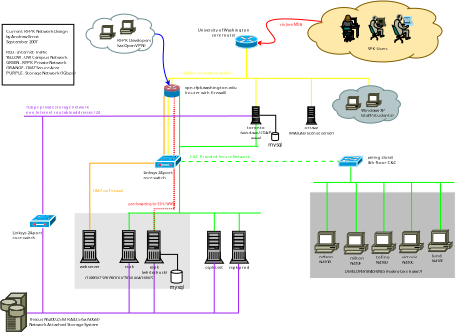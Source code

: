 <?xml version="1.0" encoding="UTF-8"?>
<dia:diagram xmlns:dia="http://www.lysator.liu.se/~alla/dia/">
  <dia:layer name="Current Network Design" visible="true">
    <dia:object type="Standard - BezierLine" version="0" id="O0">
      <dia:attribute name="obj_pos">
        <dia:point val="44.286,-16.748"/>
      </dia:attribute>
      <dia:attribute name="obj_bb">
        <dia:rectangle val="25.716,-18.406;44.286,-14.242"/>
      </dia:attribute>
      <dia:attribute name="bez_points">
        <dia:point val="44.286,-16.748"/>
        <dia:point val="14.128,-21.688"/>
        <dia:point val="33.128,-14.088"/>
        <dia:point val="24.087,-14.889"/>
      </dia:attribute>
      <dia:attribute name="corner_types">
        <dia:enum val="0"/>
        <dia:enum val="0"/>
      </dia:attribute>
      <dia:attribute name="line_color">
        <dia:color val="#ff0000"/>
      </dia:attribute>
      <dia:attribute name="line_width">
        <dia:real val="0"/>
      </dia:attribute>
      <dia:attribute name="end_arrow">
        <dia:enum val="22"/>
      </dia:attribute>
      <dia:attribute name="end_arrow_length">
        <dia:real val="0.5"/>
      </dia:attribute>
      <dia:attribute name="end_arrow_width">
        <dia:real val="0.5"/>
      </dia:attribute>
      <dia:connections>
        <dia:connection handle="3" to="O58" connection="4"/>
      </dia:connections>
    </dia:object>
    <dia:object type="Standard - Box" version="0" id="O1">
      <dia:attribute name="obj_pos">
        <dia:point val="-2.384,11.335"/>
      </dia:attribute>
      <dia:attribute name="obj_bb">
        <dia:rectangle val="-2.434,11.285;15.548,23.149"/>
      </dia:attribute>
      <dia:attribute name="elem_corner">
        <dia:point val="-2.384,11.335"/>
      </dia:attribute>
      <dia:attribute name="elem_width">
        <dia:real val="17.882"/>
      </dia:attribute>
      <dia:attribute name="elem_height">
        <dia:real val="11.765"/>
      </dia:attribute>
      <dia:attribute name="border_color">
        <dia:color val="#ffffff"/>
      </dia:attribute>
      <dia:attribute name="inner_color">
        <dia:color val="#e5e5e5"/>
      </dia:attribute>
      <dia:attribute name="show_background">
        <dia:boolean val="true"/>
      </dia:attribute>
      <dia:attribute name="corner_radius">
        <dia:real val="1.175e-38"/>
      </dia:attribute>
    </dia:object>
    <dia:object type="Network - Bus" version="0" id="O2">
      <dia:attribute name="obj_pos">
        <dia:point val="5.91,11.393"/>
      </dia:attribute>
      <dia:attribute name="obj_bb">
        <dia:rectangle val="5.86,-7.346;26.294,16.657"/>
      </dia:attribute>
      <dia:attribute name="conn_endpoints">
        <dia:point val="5.91,11.393"/>
        <dia:point val="26.244,11.4"/>
      </dia:attribute>
      <dia:attribute name="line_color">
        <dia:color val="#00ff00"/>
      </dia:attribute>
      <dia:attribute name="bus_handles">
        <dia:point val="19.14,16.657"/>
        <dia:point val="22.97,16.647"/>
        <dia:point val="6.066,16.547"/>
        <dia:point val="9.905,16.607"/>
        <dia:point val="13.811,-7.346"/>
      </dia:attribute>
      <dia:connections>
        <dia:connection handle="2" to="O11" connection="2"/>
        <dia:connection handle="3" to="O12" connection="2"/>
        <dia:connection handle="4" to="O10" connection="2"/>
        <dia:connection handle="5" to="O73" connection="2"/>
        <dia:connection handle="6" to="O28" connection="7"/>
      </dia:connections>
    </dia:object>
    <dia:object type="Network - Bus" version="0" id="O3">
      <dia:attribute name="obj_pos">
        <dia:point val="34.904,-9.289"/>
      </dia:attribute>
      <dia:attribute name="obj_bb">
        <dia:rectangle val="12.006,-14.889;42.939,3.5"/>
      </dia:attribute>
      <dia:attribute name="conn_endpoints">
        <dia:point val="34.904,-9.289"/>
        <dia:point val="29.14,-9.289"/>
      </dia:attribute>
      <dia:attribute name="line_color">
        <dia:color val="#ffff00"/>
      </dia:attribute>
      <dia:attribute name="bus_handles">
        <dia:point val="12.056,3.5"/>
        <dia:point val="25.534,-3.608"/>
        <dia:point val="34.045,-3.577"/>
        <dia:point val="12.62,-7.346"/>
        <dia:point val="42.889,-5.234"/>
        <dia:point val="24.087,-14.889"/>
      </dia:attribute>
      <dia:connections>
        <dia:connection handle="2" to="O56" connection="10"/>
        <dia:connection handle="3" to="O72" connection="2"/>
        <dia:connection handle="4" to="O38" connection="2"/>
        <dia:connection handle="5" to="O28" connection="8"/>
        <dia:connection handle="6" to="O45" connection="14"/>
        <dia:connection handle="7" to="O58" connection="4"/>
      </dia:connections>
    </dia:object>
    <dia:object type="Standard - ZigZagLine" version="1" id="O4">
      <dia:attribute name="obj_pos">
        <dia:point val="28.569,-0.956"/>
      </dia:attribute>
      <dia:attribute name="obj_bb">
        <dia:rectangle val="26.057,-3.608;28.569,-0.956"/>
      </dia:attribute>
      <dia:attribute name="orth_points">
        <dia:point val="28.569,-0.956"/>
        <dia:point val="28.569,-3.608"/>
        <dia:point val="26.057,-3.608"/>
      </dia:attribute>
      <dia:attribute name="orth_orient">
        <dia:enum val="1"/>
        <dia:enum val="0"/>
      </dia:attribute>
      <dia:attribute name="autorouting">
        <dia:boolean val="false"/>
      </dia:attribute>
      <dia:attribute name="line_width">
        <dia:real val="0"/>
      </dia:attribute>
      <dia:connections>
        <dia:connection handle="0" to="O31" connection="2"/>
        <dia:connection handle="1" to="O72" connection="2"/>
      </dia:connections>
    </dia:object>
    <dia:object type="Standard - ZigZagLine" version="1" id="O5">
      <dia:attribute name="obj_pos">
        <dia:point val="13.498,20.163"/>
      </dia:attribute>
      <dia:attribute name="obj_bb">
        <dia:rectangle val="9.405,16.607;13.498,20.163"/>
      </dia:attribute>
      <dia:attribute name="orth_points">
        <dia:point val="13.498,20.163"/>
        <dia:point val="13.498,17.746"/>
        <dia:point val="9.905,17.746"/>
        <dia:point val="9.905,16.607"/>
      </dia:attribute>
      <dia:attribute name="orth_orient">
        <dia:enum val="1"/>
        <dia:enum val="0"/>
        <dia:enum val="1"/>
      </dia:attribute>
      <dia:attribute name="autorouting">
        <dia:boolean val="false"/>
      </dia:attribute>
      <dia:attribute name="line_width">
        <dia:real val="0"/>
      </dia:attribute>
      <dia:attribute name="end_arrow">
        <dia:enum val="22"/>
      </dia:attribute>
      <dia:attribute name="end_arrow_length">
        <dia:real val="0.5"/>
      </dia:attribute>
      <dia:attribute name="end_arrow_width">
        <dia:real val="0.5"/>
      </dia:attribute>
      <dia:connections>
        <dia:connection handle="0" to="O30" connection="2"/>
        <dia:connection handle="1" to="O73" connection="2"/>
      </dia:connections>
    </dia:object>
    <dia:object type="Standard - Text" version="1" id="O6">
      <dia:attribute name="obj_pos">
        <dia:point val="0.498,8.217"/>
      </dia:attribute>
      <dia:attribute name="obj_bb">
        <dia:rectangle val="0.498,7.674;5.288,8.614"/>
      </dia:attribute>
      <dia:attribute name="text">
        <dia:composite type="text">
          <dia:attribute name="string">
            <dia:string>#DMZ via Firewall#</dia:string>
          </dia:attribute>
          <dia:attribute name="font">
            <dia:font family="sans" style="0" name="Helvetica"/>
          </dia:attribute>
          <dia:attribute name="height">
            <dia:real val="0.8"/>
          </dia:attribute>
          <dia:attribute name="pos">
            <dia:point val="0.498,8.217"/>
          </dia:attribute>
          <dia:attribute name="color">
            <dia:color val="#ffa500"/>
          </dia:attribute>
          <dia:attribute name="alignment">
            <dia:enum val="0"/>
          </dia:attribute>
        </dia:composite>
      </dia:attribute>
      <dia:attribute name="valign">
        <dia:enum val="3"/>
      </dia:attribute>
    </dia:object>
    <dia:object type="Network - Bus" version="0" id="O7">
      <dia:attribute name="obj_pos">
        <dia:point val="10.925,3.737"/>
      </dia:attribute>
      <dia:attribute name="obj_bb">
        <dia:rectangle val="-0.025,-6.667;11.479,16.55"/>
      </dia:attribute>
      <dia:attribute name="conn_endpoints">
        <dia:point val="10.925,3.737"/>
        <dia:point val="0.325,3.737"/>
      </dia:attribute>
      <dia:attribute name="line_color">
        <dia:color val="#ffa500"/>
      </dia:attribute>
      <dia:attribute name="bus_handles">
        <dia:point val="0.025,16.55"/>
        <dia:point val="11.429,-6.667"/>
      </dia:attribute>
      <dia:connections>
        <dia:connection handle="2" to="O15" connection="2"/>
        <dia:connection handle="3" to="O28" connection="3"/>
      </dia:connections>
    </dia:object>
    <dia:object type="Standard - Box" version="0" id="O8">
      <dia:attribute name="obj_pos">
        <dia:point val="33.768,8.14"/>
      </dia:attribute>
      <dia:attribute name="obj_bb">
        <dia:rectangle val="33.718,8.09;56.194,21.5"/>
      </dia:attribute>
      <dia:attribute name="elem_corner">
        <dia:point val="33.768,8.14"/>
      </dia:attribute>
      <dia:attribute name="elem_width">
        <dia:real val="22.377"/>
      </dia:attribute>
      <dia:attribute name="elem_height">
        <dia:real val="13.31"/>
      </dia:attribute>
      <dia:attribute name="border_color">
        <dia:color val="#ffffff"/>
      </dia:attribute>
      <dia:attribute name="inner_color">
        <dia:color val="#bfbfbf"/>
      </dia:attribute>
      <dia:attribute name="show_background">
        <dia:boolean val="true"/>
      </dia:attribute>
      <dia:attribute name="corner_radius">
        <dia:real val="1.175e-38"/>
      </dia:attribute>
    </dia:object>
    <dia:object type="Network - Bus" version="0" id="O9">
      <dia:attribute name="obj_pos">
        <dia:point val="34.394,6.7"/>
      </dia:attribute>
      <dia:attribute name="obj_bb">
        <dia:rectangle val="34.344,3.453;55.994,16.333"/>
      </dia:attribute>
      <dia:attribute name="conn_endpoints">
        <dia:point val="34.394,6.7"/>
        <dia:point val="55.944,6.7"/>
      </dia:attribute>
      <dia:attribute name="line_color">
        <dia:color val="#00ff00"/>
      </dia:attribute>
      <dia:attribute name="bus_handles">
        <dia:point val="36.452,16.16"/>
        <dia:point val="41.913,6.717"/>
        <dia:point val="40.933,16.333"/>
        <dia:point val="40.091,3.453"/>
        <dia:point val="45.178,16.251"/>
        <dia:point val="49.424,16.152"/>
        <dia:point val="53.861,15.965"/>
      </dia:attribute>
      <dia:connections>
        <dia:connection handle="2" to="O21" connection="11"/>
        <dia:connection handle="4" to="O23" connection="11"/>
        <dia:connection handle="5" to="O13" connection="10"/>
        <dia:connection handle="6" to="O25" connection="11"/>
        <dia:connection handle="7" to="O27" connection="11"/>
        <dia:connection handle="8" to="O41" connection="11"/>
      </dia:connections>
    </dia:object>
    <dia:object type="Network - General Computer (Tower)" version="0" id="O10">
      <dia:attribute name="obj_pos">
        <dia:point val="4.65,14.1"/>
      </dia:attribute>
      <dia:attribute name="obj_bb">
        <dia:rectangle val="4.642,14.06;7.492,20.062"/>
      </dia:attribute>
      <dia:attribute name="elem_corner">
        <dia:point val="4.65,14.1"/>
      </dia:attribute>
      <dia:attribute name="elem_width">
        <dia:real val="2.833"/>
      </dia:attribute>
      <dia:attribute name="elem_height">
        <dia:real val="4.893"/>
      </dia:attribute>
      <dia:attribute name="line_width">
        <dia:real val="0.1"/>
      </dia:attribute>
      <dia:attribute name="line_colour">
        <dia:color val="#000000"/>
      </dia:attribute>
      <dia:attribute name="fill_colour">
        <dia:color val="#ffffff"/>
      </dia:attribute>
      <dia:attribute name="show_background">
        <dia:boolean val="true"/>
      </dia:attribute>
      <dia:attribute name="line_style">
        <dia:enum val="0"/>
        <dia:real val="1"/>
      </dia:attribute>
      <dia:attribute name="text">
        <dia:composite type="text">
          <dia:attribute name="string">
            <dia:string>#cspk#</dia:string>
          </dia:attribute>
          <dia:attribute name="font">
            <dia:font family="sans" style="0" name="Helvetica"/>
          </dia:attribute>
          <dia:attribute name="height">
            <dia:real val="0.8"/>
          </dia:attribute>
          <dia:attribute name="pos">
            <dia:point val="6.066,19.664"/>
          </dia:attribute>
          <dia:attribute name="color">
            <dia:color val="#000000"/>
          </dia:attribute>
          <dia:attribute name="alignment">
            <dia:enum val="1"/>
          </dia:attribute>
        </dia:composite>
      </dia:attribute>
      <dia:attribute name="flip_horizontal">
        <dia:boolean val="false"/>
      </dia:attribute>
      <dia:attribute name="flip_vertical">
        <dia:boolean val="false"/>
      </dia:attribute>
    </dia:object>
    <dia:object type="Network - General Computer (Tower)" version="0" id="O11">
      <dia:attribute name="obj_pos">
        <dia:point val="17.723,14.21"/>
      </dia:attribute>
      <dia:attribute name="obj_bb">
        <dia:rectangle val="17.715,14.17;20.565,20.172"/>
      </dia:attribute>
      <dia:attribute name="elem_corner">
        <dia:point val="17.723,14.21"/>
      </dia:attribute>
      <dia:attribute name="elem_width">
        <dia:real val="2.833"/>
      </dia:attribute>
      <dia:attribute name="elem_height">
        <dia:real val="4.893"/>
      </dia:attribute>
      <dia:attribute name="line_width">
        <dia:real val="0.1"/>
      </dia:attribute>
      <dia:attribute name="line_colour">
        <dia:color val="#000000"/>
      </dia:attribute>
      <dia:attribute name="fill_colour">
        <dia:color val="#ffffff"/>
      </dia:attribute>
      <dia:attribute name="show_background">
        <dia:boolean val="true"/>
      </dia:attribute>
      <dia:attribute name="line_style">
        <dia:enum val="0"/>
        <dia:real val="1"/>
      </dia:attribute>
      <dia:attribute name="text">
        <dia:composite type="text">
          <dia:attribute name="string">
            <dia:string>#cspk-test#</dia:string>
          </dia:attribute>
          <dia:attribute name="font">
            <dia:font family="sans" style="0" name="Helvetica"/>
          </dia:attribute>
          <dia:attribute name="height">
            <dia:real val="0.8"/>
          </dia:attribute>
          <dia:attribute name="pos">
            <dia:point val="19.14,19.774"/>
          </dia:attribute>
          <dia:attribute name="color">
            <dia:color val="#000000"/>
          </dia:attribute>
          <dia:attribute name="alignment">
            <dia:enum val="1"/>
          </dia:attribute>
        </dia:composite>
      </dia:attribute>
      <dia:attribute name="flip_horizontal">
        <dia:boolean val="false"/>
      </dia:attribute>
      <dia:attribute name="flip_vertical">
        <dia:boolean val="false"/>
      </dia:attribute>
    </dia:object>
    <dia:object type="Network - General Computer (Tower)" version="0" id="O12">
      <dia:attribute name="obj_pos">
        <dia:point val="21.553,14.2"/>
      </dia:attribute>
      <dia:attribute name="obj_bb">
        <dia:rectangle val="21.536,14.16;24.403,20.162"/>
      </dia:attribute>
      <dia:attribute name="elem_corner">
        <dia:point val="21.553,14.2"/>
      </dia:attribute>
      <dia:attribute name="elem_width">
        <dia:real val="2.833"/>
      </dia:attribute>
      <dia:attribute name="elem_height">
        <dia:real val="4.893"/>
      </dia:attribute>
      <dia:attribute name="line_width">
        <dia:real val="0.1"/>
      </dia:attribute>
      <dia:attribute name="line_colour">
        <dia:color val="#000000"/>
      </dia:attribute>
      <dia:attribute name="fill_colour">
        <dia:color val="#ffffff"/>
      </dia:attribute>
      <dia:attribute name="show_background">
        <dia:boolean val="true"/>
      </dia:attribute>
      <dia:attribute name="line_style">
        <dia:enum val="0"/>
        <dia:real val="1"/>
      </dia:attribute>
      <dia:attribute name="text">
        <dia:composite type="text">
          <dia:attribute name="string">
            <dia:string>#cspk-prod#</dia:string>
          </dia:attribute>
          <dia:attribute name="font">
            <dia:font family="sans" style="0" name="Helvetica"/>
          </dia:attribute>
          <dia:attribute name="height">
            <dia:real val="0.8"/>
          </dia:attribute>
          <dia:attribute name="pos">
            <dia:point val="22.97,19.764"/>
          </dia:attribute>
          <dia:attribute name="color">
            <dia:color val="#000000"/>
          </dia:attribute>
          <dia:attribute name="alignment">
            <dia:enum val="1"/>
          </dia:attribute>
        </dia:composite>
      </dia:attribute>
      <dia:attribute name="flip_horizontal">
        <dia:boolean val="false"/>
      </dia:attribute>
      <dia:attribute name="flip_vertical">
        <dia:boolean val="false"/>
      </dia:attribute>
    </dia:object>
    <dia:group>
      <dia:object type="Cisco - Workgroup switch" version="0" id="O13">
        <dia:attribute name="obj_pos">
          <dia:point val="38.259,2.682"/>
        </dia:attribute>
        <dia:attribute name="obj_bb">
          <dia:rectangle val="38.258,2.681;41.926,4.225"/>
        </dia:attribute>
        <dia:attribute name="elem_corner">
          <dia:point val="38.259,2.682"/>
        </dia:attribute>
        <dia:attribute name="elem_width">
          <dia:real val="3.666"/>
        </dia:attribute>
        <dia:attribute name="elem_height">
          <dia:real val="1.541"/>
        </dia:attribute>
        <dia:attribute name="line_width">
          <dia:real val="0.1"/>
        </dia:attribute>
        <dia:attribute name="line_colour">
          <dia:color val="#000000"/>
        </dia:attribute>
        <dia:attribute name="fill_colour">
          <dia:color val="#ffffff"/>
        </dia:attribute>
        <dia:attribute name="show_background">
          <dia:boolean val="true"/>
        </dia:attribute>
        <dia:attribute name="line_style">
          <dia:enum val="0"/>
          <dia:real val="1"/>
        </dia:attribute>
        <dia:attribute name="flip_horizontal">
          <dia:boolean val="false"/>
        </dia:attribute>
        <dia:attribute name="flip_vertical">
          <dia:boolean val="false"/>
        </dia:attribute>
      </dia:object>
      <dia:object type="Standard - Text" version="1" id="O14">
        <dia:attribute name="obj_pos">
          <dia:point val="42.659,3.082"/>
        </dia:attribute>
        <dia:attribute name="obj_bb">
          <dia:rectangle val="42.659,2.54;46.589,4.28"/>
        </dia:attribute>
        <dia:attribute name="text">
          <dia:composite type="text">
            <dia:attribute name="string">
              <dia:string>#wiring closet
4th floor C&amp;C#</dia:string>
            </dia:attribute>
            <dia:attribute name="font">
              <dia:font family="sans" style="0" name="Helvetica"/>
            </dia:attribute>
            <dia:attribute name="height">
              <dia:real val="0.8"/>
            </dia:attribute>
            <dia:attribute name="pos">
              <dia:point val="42.659,3.082"/>
            </dia:attribute>
            <dia:attribute name="color">
              <dia:color val="#000000"/>
            </dia:attribute>
            <dia:attribute name="alignment">
              <dia:enum val="0"/>
            </dia:attribute>
          </dia:composite>
        </dia:attribute>
        <dia:attribute name="valign">
          <dia:enum val="3"/>
        </dia:attribute>
      </dia:object>
    </dia:group>
    <dia:object type="Network - General Computer (Tower)" version="0" id="O15">
      <dia:attribute name="obj_pos">
        <dia:point val="-1.392,14.104"/>
      </dia:attribute>
      <dia:attribute name="obj_bb">
        <dia:rectangle val="-1.504,14.063;1.554,20.065"/>
      </dia:attribute>
      <dia:attribute name="elem_corner">
        <dia:point val="-1.392,14.104"/>
      </dia:attribute>
      <dia:attribute name="elem_width">
        <dia:real val="2.833"/>
      </dia:attribute>
      <dia:attribute name="elem_height">
        <dia:real val="4.893"/>
      </dia:attribute>
      <dia:attribute name="line_width">
        <dia:real val="0.1"/>
      </dia:attribute>
      <dia:attribute name="line_colour">
        <dia:color val="#000000"/>
      </dia:attribute>
      <dia:attribute name="fill_colour">
        <dia:color val="#ffffff"/>
      </dia:attribute>
      <dia:attribute name="show_background">
        <dia:boolean val="true"/>
      </dia:attribute>
      <dia:attribute name="line_style">
        <dia:enum val="0"/>
        <dia:real val="1"/>
      </dia:attribute>
      <dia:attribute name="text">
        <dia:composite type="text">
          <dia:attribute name="string">
            <dia:string>#webserver#</dia:string>
          </dia:attribute>
          <dia:attribute name="font">
            <dia:font family="sans" style="0" name="Helvetica"/>
          </dia:attribute>
          <dia:attribute name="height">
            <dia:real val="0.8"/>
          </dia:attribute>
          <dia:attribute name="pos">
            <dia:point val="0.025,19.668"/>
          </dia:attribute>
          <dia:attribute name="color">
            <dia:color val="#000000"/>
          </dia:attribute>
          <dia:attribute name="alignment">
            <dia:enum val="1"/>
          </dia:attribute>
        </dia:composite>
      </dia:attribute>
      <dia:attribute name="flip_horizontal">
        <dia:boolean val="false"/>
      </dia:attribute>
      <dia:attribute name="flip_vertical">
        <dia:boolean val="false"/>
      </dia:attribute>
    </dia:object>
    <dia:object type="Standard - Text" version="1" id="O16">
      <dia:attribute name="obj_pos">
        <dia:point val="-0.712,21.585"/>
      </dia:attribute>
      <dia:attribute name="obj_bb">
        <dia:rectangle val="-0.712,21.043;10.781,21.983"/>
      </dia:attribute>
      <dia:attribute name="text">
        <dia:composite type="text">
          <dia:attribute name="string">
            <dia:string>#CURRENT SPK PRODUCTION MACHINES#</dia:string>
          </dia:attribute>
          <dia:attribute name="font">
            <dia:font family="sans" style="8" name="Helvetica-Oblique"/>
          </dia:attribute>
          <dia:attribute name="height">
            <dia:real val="0.8"/>
          </dia:attribute>
          <dia:attribute name="pos">
            <dia:point val="-0.712,21.585"/>
          </dia:attribute>
          <dia:attribute name="color">
            <dia:color val="#000000"/>
          </dia:attribute>
          <dia:attribute name="alignment">
            <dia:enum val="0"/>
          </dia:attribute>
        </dia:composite>
      </dia:attribute>
      <dia:attribute name="valign">
        <dia:enum val="3"/>
      </dia:attribute>
    </dia:object>
    <dia:object type="Standard - PolyLine" version="0" id="O17">
      <dia:attribute name="obj_pos">
        <dia:point val="12.056,3.5"/>
      </dia:attribute>
      <dia:attribute name="obj_bb">
        <dia:rectangle val="12.001,3.398;40.146,3.555"/>
      </dia:attribute>
      <dia:attribute name="poly_points">
        <dia:point val="12.056,3.5"/>
        <dia:point val="40.091,3.453"/>
      </dia:attribute>
      <dia:attribute name="line_color">
        <dia:color val="#00ff00"/>
      </dia:attribute>
      <dia:attribute name="line_width">
        <dia:real val="0.11"/>
      </dia:attribute>
      <dia:attribute name="line_style">
        <dia:enum val="1"/>
      </dia:attribute>
      <dia:attribute name="dashlength">
        <dia:real val="0.6"/>
      </dia:attribute>
      <dia:connections>
        <dia:connection handle="0" to="O56" connection="10"/>
        <dia:connection handle="1" to="O13" connection="10"/>
      </dia:connections>
    </dia:object>
    <dia:object type="Standard - Text" version="1" id="O18">
      <dia:attribute name="obj_pos">
        <dia:point val="12.45,21.55"/>
      </dia:attribute>
      <dia:attribute name="obj_bb">
        <dia:rectangle val="12.45,21.15;12.45,22.35"/>
      </dia:attribute>
      <dia:attribute name="text">
        <dia:composite type="text">
          <dia:attribute name="string">
            <dia:string>##</dia:string>
          </dia:attribute>
          <dia:attribute name="font">
            <dia:font family="sans" style="0" name="Helvetica"/>
          </dia:attribute>
          <dia:attribute name="height">
            <dia:real val="0.8"/>
          </dia:attribute>
          <dia:attribute name="pos">
            <dia:point val="12.45,21.55"/>
          </dia:attribute>
          <dia:attribute name="color">
            <dia:color val="#000000"/>
          </dia:attribute>
          <dia:attribute name="alignment">
            <dia:enum val="0"/>
          </dia:attribute>
        </dia:composite>
      </dia:attribute>
      <dia:attribute name="valign">
        <dia:enum val="3"/>
      </dia:attribute>
    </dia:object>
    <dia:object type="Standard - Text" version="1" id="O19">
      <dia:attribute name="obj_pos">
        <dia:point val="39.215,20.582"/>
      </dia:attribute>
      <dia:attribute name="obj_bb">
        <dia:rectangle val="39.215,20.04;52.575,20.98"/>
      </dia:attribute>
      <dia:attribute name="text">
        <dia:composite type="text">
          <dia:attribute name="string">
            <dia:string>#DEVELOPER MACHINES (Fedora Core 6 and 7)#</dia:string>
          </dia:attribute>
          <dia:attribute name="font">
            <dia:font family="sans" style="8" name="Helvetica-Oblique"/>
          </dia:attribute>
          <dia:attribute name="height">
            <dia:real val="0.8"/>
          </dia:attribute>
          <dia:attribute name="pos">
            <dia:point val="39.215,20.582"/>
          </dia:attribute>
          <dia:attribute name="color">
            <dia:color val="#000000"/>
          </dia:attribute>
          <dia:attribute name="alignment">
            <dia:enum val="0"/>
          </dia:attribute>
        </dia:composite>
      </dia:attribute>
      <dia:attribute name="valign">
        <dia:enum val="3"/>
      </dia:attribute>
    </dia:object>
    <dia:object type="Standard - Text" version="1" id="O20">
      <dia:attribute name="obj_pos">
        <dia:point val="35.25,18.33"/>
      </dia:attribute>
      <dia:attribute name="obj_bb">
        <dia:rectangle val="35.25,17.788;37.197,19.527"/>
      </dia:attribute>
      <dia:attribute name="text">
        <dia:composite type="text">
          <dia:attribute name="string">
            <dia:string>#nelson
N410B#</dia:string>
          </dia:attribute>
          <dia:attribute name="font">
            <dia:font family="sans" style="0" name="Helvetica"/>
          </dia:attribute>
          <dia:attribute name="height">
            <dia:real val="0.8"/>
          </dia:attribute>
          <dia:attribute name="pos">
            <dia:point val="35.25,18.33"/>
          </dia:attribute>
          <dia:attribute name="color">
            <dia:color val="#000000"/>
          </dia:attribute>
          <dia:attribute name="alignment">
            <dia:enum val="0"/>
          </dia:attribute>
        </dia:composite>
      </dia:attribute>
      <dia:attribute name="valign">
        <dia:enum val="3"/>
      </dia:attribute>
    </dia:object>
    <dia:group>
      <dia:object type="Cisco - PC" version="0" id="O21">
        <dia:attribute name="obj_pos">
          <dia:point val="34.6,14.23"/>
        </dia:attribute>
        <dia:attribute name="obj_bb">
          <dia:rectangle val="34.6,14.23;38.218,17.504"/>
        </dia:attribute>
        <dia:attribute name="elem_corner">
          <dia:point val="34.6,14.23"/>
        </dia:attribute>
        <dia:attribute name="elem_width">
          <dia:real val="3.618"/>
        </dia:attribute>
        <dia:attribute name="elem_height">
          <dia:real val="3.274"/>
        </dia:attribute>
        <dia:attribute name="line_width">
          <dia:real val="0"/>
        </dia:attribute>
        <dia:attribute name="line_colour">
          <dia:color val="#000000"/>
        </dia:attribute>
        <dia:attribute name="fill_colour">
          <dia:color val="#ffffff"/>
        </dia:attribute>
        <dia:attribute name="show_background">
          <dia:boolean val="true"/>
        </dia:attribute>
        <dia:attribute name="line_style">
          <dia:enum val="0"/>
          <dia:real val="1"/>
        </dia:attribute>
        <dia:attribute name="flip_horizontal">
          <dia:boolean val="false"/>
        </dia:attribute>
        <dia:attribute name="flip_vertical">
          <dia:boolean val="false"/>
        </dia:attribute>
      </dia:object>
    </dia:group>
    <dia:object type="Standard - Text" version="1" id="O22">
      <dia:attribute name="obj_pos">
        <dia:point val="40.001,18.544"/>
      </dia:attribute>
      <dia:attribute name="obj_bb">
        <dia:rectangle val="40.001,18.001;41.883,19.741"/>
      </dia:attribute>
      <dia:attribute name="text">
        <dia:composite type="text">
          <dia:attribute name="string">
            <dia:string>#milton
N410F#</dia:string>
          </dia:attribute>
          <dia:attribute name="font">
            <dia:font family="sans" style="0" name="Helvetica"/>
          </dia:attribute>
          <dia:attribute name="height">
            <dia:real val="0.8"/>
          </dia:attribute>
          <dia:attribute name="pos">
            <dia:point val="40.001,18.544"/>
          </dia:attribute>
          <dia:attribute name="color">
            <dia:color val="#000000"/>
          </dia:attribute>
          <dia:attribute name="alignment">
            <dia:enum val="0"/>
          </dia:attribute>
        </dia:composite>
      </dia:attribute>
      <dia:attribute name="valign">
        <dia:enum val="3"/>
      </dia:attribute>
    </dia:object>
    <dia:object type="Cisco - PC" version="0" id="O23">
      <dia:attribute name="obj_pos">
        <dia:point val="39.081,14.403"/>
      </dia:attribute>
      <dia:attribute name="obj_bb">
        <dia:rectangle val="39.081,14.403;42.699,17.677"/>
      </dia:attribute>
      <dia:attribute name="elem_corner">
        <dia:point val="39.081,14.403"/>
      </dia:attribute>
      <dia:attribute name="elem_width">
        <dia:real val="3.618"/>
      </dia:attribute>
      <dia:attribute name="elem_height">
        <dia:real val="3.274"/>
      </dia:attribute>
      <dia:attribute name="line_width">
        <dia:real val="0"/>
      </dia:attribute>
      <dia:attribute name="line_colour">
        <dia:color val="#000000"/>
      </dia:attribute>
      <dia:attribute name="fill_colour">
        <dia:color val="#ffffff"/>
      </dia:attribute>
      <dia:attribute name="show_background">
        <dia:boolean val="true"/>
      </dia:attribute>
      <dia:attribute name="line_style">
        <dia:enum val="0"/>
        <dia:real val="1"/>
      </dia:attribute>
      <dia:attribute name="flip_horizontal">
        <dia:boolean val="false"/>
      </dia:attribute>
      <dia:attribute name="flip_vertical">
        <dia:boolean val="false"/>
      </dia:attribute>
    </dia:object>
    <dia:object type="Standard - Text" version="1" id="O24">
      <dia:attribute name="obj_pos">
        <dia:point val="43.947,18.391"/>
      </dia:attribute>
      <dia:attribute name="obj_bb">
        <dia:rectangle val="43.947,17.848;45.944,19.588"/>
      </dia:attribute>
      <dia:attribute name="text">
        <dia:composite type="text">
          <dia:attribute name="string">
            <dia:string>#tofino
N410D#</dia:string>
          </dia:attribute>
          <dia:attribute name="font">
            <dia:font family="sans" style="0" name="Helvetica"/>
          </dia:attribute>
          <dia:attribute name="height">
            <dia:real val="0.8"/>
          </dia:attribute>
          <dia:attribute name="pos">
            <dia:point val="43.947,18.391"/>
          </dia:attribute>
          <dia:attribute name="color">
            <dia:color val="#000000"/>
          </dia:attribute>
          <dia:attribute name="alignment">
            <dia:enum val="0"/>
          </dia:attribute>
        </dia:composite>
      </dia:attribute>
      <dia:attribute name="valign">
        <dia:enum val="3"/>
      </dia:attribute>
    </dia:object>
    <dia:object type="Cisco - PC" version="0" id="O25">
      <dia:attribute name="obj_pos">
        <dia:point val="43.327,14.321"/>
      </dia:attribute>
      <dia:attribute name="obj_bb">
        <dia:rectangle val="43.327,14.321;46.945,17.595"/>
      </dia:attribute>
      <dia:attribute name="elem_corner">
        <dia:point val="43.327,14.321"/>
      </dia:attribute>
      <dia:attribute name="elem_width">
        <dia:real val="3.618"/>
      </dia:attribute>
      <dia:attribute name="elem_height">
        <dia:real val="3.274"/>
      </dia:attribute>
      <dia:attribute name="line_width">
        <dia:real val="0"/>
      </dia:attribute>
      <dia:attribute name="line_colour">
        <dia:color val="#000000"/>
      </dia:attribute>
      <dia:attribute name="fill_colour">
        <dia:color val="#ffffff"/>
      </dia:attribute>
      <dia:attribute name="show_background">
        <dia:boolean val="true"/>
      </dia:attribute>
      <dia:attribute name="line_style">
        <dia:enum val="0"/>
        <dia:real val="1"/>
      </dia:attribute>
      <dia:attribute name="flip_horizontal">
        <dia:boolean val="false"/>
      </dia:attribute>
      <dia:attribute name="flip_vertical">
        <dia:boolean val="false"/>
      </dia:attribute>
    </dia:object>
    <dia:object type="Standard - Text" version="1" id="O26">
      <dia:attribute name="obj_pos">
        <dia:point val="47.992,18.372"/>
      </dia:attribute>
      <dia:attribute name="obj_bb">
        <dia:rectangle val="47.992,17.83;50.165,19.57"/>
      </dia:attribute>
      <dia:attribute name="text">
        <dia:composite type="text">
          <dia:attribute name="string">
            <dia:string>#victoria
N410C#</dia:string>
          </dia:attribute>
          <dia:attribute name="font">
            <dia:font family="sans" style="0" name="Helvetica"/>
          </dia:attribute>
          <dia:attribute name="height">
            <dia:real val="0.8"/>
          </dia:attribute>
          <dia:attribute name="pos">
            <dia:point val="47.992,18.372"/>
          </dia:attribute>
          <dia:attribute name="color">
            <dia:color val="#000000"/>
          </dia:attribute>
          <dia:attribute name="alignment">
            <dia:enum val="0"/>
          </dia:attribute>
        </dia:composite>
      </dia:attribute>
      <dia:attribute name="valign">
        <dia:enum val="3"/>
      </dia:attribute>
    </dia:object>
    <dia:object type="Cisco - PC" version="0" id="O27">
      <dia:attribute name="obj_pos">
        <dia:point val="47.572,14.222"/>
      </dia:attribute>
      <dia:attribute name="obj_bb">
        <dia:rectangle val="47.572,14.222;51.191,17.496"/>
      </dia:attribute>
      <dia:attribute name="elem_corner">
        <dia:point val="47.572,14.222"/>
      </dia:attribute>
      <dia:attribute name="elem_width">
        <dia:real val="3.618"/>
      </dia:attribute>
      <dia:attribute name="elem_height">
        <dia:real val="3.274"/>
      </dia:attribute>
      <dia:attribute name="line_width">
        <dia:real val="0"/>
      </dia:attribute>
      <dia:attribute name="line_colour">
        <dia:color val="#000000"/>
      </dia:attribute>
      <dia:attribute name="fill_colour">
        <dia:color val="#ffffff"/>
      </dia:attribute>
      <dia:attribute name="show_background">
        <dia:boolean val="true"/>
      </dia:attribute>
      <dia:attribute name="line_style">
        <dia:enum val="0"/>
        <dia:real val="1"/>
      </dia:attribute>
      <dia:attribute name="flip_horizontal">
        <dia:boolean val="false"/>
      </dia:attribute>
      <dia:attribute name="flip_vertical">
        <dia:boolean val="false"/>
      </dia:attribute>
    </dia:object>
    <dia:group>
      <dia:object type="Cisco - Router with Firewall" version="0" id="O28">
        <dia:attribute name="obj_pos">
          <dia:point val="11.429,-8.346"/>
        </dia:attribute>
        <dia:attribute name="obj_bb">
          <dia:rectangle val="10.78,-8.985;14.454,-5.906"/>
        </dia:attribute>
        <dia:attribute name="elem_corner">
          <dia:point val="11.429,-8.346"/>
        </dia:attribute>
        <dia:attribute name="elem_width">
          <dia:real val="2.382"/>
        </dia:attribute>
        <dia:attribute name="elem_height">
          <dia:real val="2"/>
        </dia:attribute>
        <dia:attribute name="line_width">
          <dia:real val="0"/>
        </dia:attribute>
        <dia:attribute name="line_colour">
          <dia:color val="#000000"/>
        </dia:attribute>
        <dia:attribute name="fill_colour">
          <dia:color val="#ffffff"/>
        </dia:attribute>
        <dia:attribute name="show_background">
          <dia:boolean val="true"/>
        </dia:attribute>
        <dia:attribute name="line_style">
          <dia:enum val="0"/>
          <dia:real val="1"/>
        </dia:attribute>
        <dia:attribute name="flip_horizontal">
          <dia:boolean val="false"/>
        </dia:attribute>
        <dia:attribute name="flip_vertical">
          <dia:boolean val="false"/>
        </dia:attribute>
      </dia:object>
      <dia:object type="Standard - Text" version="1" id="O29">
        <dia:attribute name="obj_pos">
          <dia:point val="14.629,-7.646"/>
        </dia:attribute>
        <dia:attribute name="obj_bb">
          <dia:rectangle val="14.629,-8.188;21.889,-6.448"/>
        </dia:attribute>
        <dia:attribute name="text">
          <dia:composite type="text">
            <dia:attribute name="string">
              <dia:string>#vpn.rfpk.washington.edu
(router with firewall)#</dia:string>
            </dia:attribute>
            <dia:attribute name="font">
              <dia:font family="sans" style="0" name="Helvetica"/>
            </dia:attribute>
            <dia:attribute name="height">
              <dia:real val="0.8"/>
            </dia:attribute>
            <dia:attribute name="pos">
              <dia:point val="14.629,-7.646"/>
            </dia:attribute>
            <dia:attribute name="color">
              <dia:color val="#000000"/>
            </dia:attribute>
            <dia:attribute name="alignment">
              <dia:enum val="0"/>
            </dia:attribute>
          </dia:composite>
        </dia:attribute>
        <dia:attribute name="valign">
          <dia:enum val="3"/>
        </dia:attribute>
      </dia:object>
    </dia:group>
    <dia:object type="Network - Storage" version="0" id="O30">
      <dia:attribute name="obj_pos">
        <dia:point val="12.498,20.158"/>
      </dia:attribute>
      <dia:attribute name="obj_bb">
        <dia:rectangle val="12.278,20.158;14.418,23.331"/>
      </dia:attribute>
      <dia:attribute name="elem_corner">
        <dia:point val="12.498,20.158"/>
      </dia:attribute>
      <dia:attribute name="elem_width">
        <dia:real val="1.7"/>
      </dia:attribute>
      <dia:attribute name="elem_height">
        <dia:real val="2"/>
      </dia:attribute>
      <dia:attribute name="line_width">
        <dia:real val="0"/>
      </dia:attribute>
      <dia:attribute name="line_colour">
        <dia:color val="#000000"/>
      </dia:attribute>
      <dia:attribute name="fill_colour">
        <dia:color val="#ffffff"/>
      </dia:attribute>
      <dia:attribute name="show_background">
        <dia:boolean val="true"/>
      </dia:attribute>
      <dia:attribute name="line_style">
        <dia:enum val="0"/>
        <dia:real val="1"/>
      </dia:attribute>
      <dia:attribute name="text">
        <dia:composite type="text">
          <dia:attribute name="string">
            <dia:string>#mysql#</dia:string>
          </dia:attribute>
          <dia:attribute name="font">
            <dia:font family="sans" style="0" name="Helvetica"/>
          </dia:attribute>
          <dia:attribute name="height">
            <dia:real val="1"/>
          </dia:attribute>
          <dia:attribute name="pos">
            <dia:point val="13.348,22.836"/>
          </dia:attribute>
          <dia:attribute name="color">
            <dia:color val="#000000"/>
          </dia:attribute>
          <dia:attribute name="alignment">
            <dia:enum val="1"/>
          </dia:attribute>
        </dia:composite>
      </dia:attribute>
      <dia:attribute name="flip_horizontal">
        <dia:boolean val="false"/>
      </dia:attribute>
      <dia:attribute name="flip_vertical">
        <dia:boolean val="false"/>
      </dia:attribute>
    </dia:object>
    <dia:object type="Network - Storage" version="0" id="O31">
      <dia:attribute name="obj_pos">
        <dia:point val="27.948,-0.961"/>
      </dia:attribute>
      <dia:attribute name="obj_bb">
        <dia:rectangle val="27.406,-0.961;29.567,1.495"/>
      </dia:attribute>
      <dia:attribute name="elem_corner">
        <dia:point val="27.948,-0.961"/>
      </dia:attribute>
      <dia:attribute name="elem_width">
        <dia:real val="1.055"/>
      </dia:attribute>
      <dia:attribute name="elem_height">
        <dia:real val="1.241"/>
      </dia:attribute>
      <dia:attribute name="line_width">
        <dia:real val="0"/>
      </dia:attribute>
      <dia:attribute name="line_colour">
        <dia:color val="#000000"/>
      </dia:attribute>
      <dia:attribute name="fill_colour">
        <dia:color val="#ffffff"/>
      </dia:attribute>
      <dia:attribute name="show_background">
        <dia:boolean val="true"/>
      </dia:attribute>
      <dia:attribute name="line_style">
        <dia:enum val="0"/>
        <dia:real val="1"/>
      </dia:attribute>
      <dia:attribute name="text">
        <dia:composite type="text">
          <dia:attribute name="string">
            <dia:string>#mysql#</dia:string>
          </dia:attribute>
          <dia:attribute name="font">
            <dia:font family="sans" style="0" name="Helvetica"/>
          </dia:attribute>
          <dia:attribute name="height">
            <dia:real val="1"/>
          </dia:attribute>
          <dia:attribute name="pos">
            <dia:point val="28.476,0.958"/>
          </dia:attribute>
          <dia:attribute name="color">
            <dia:color val="#000000"/>
          </dia:attribute>
          <dia:attribute name="alignment">
            <dia:enum val="1"/>
          </dia:attribute>
        </dia:composite>
      </dia:attribute>
      <dia:attribute name="flip_horizontal">
        <dia:boolean val="false"/>
      </dia:attribute>
      <dia:attribute name="flip_vertical">
        <dia:boolean val="false"/>
      </dia:attribute>
    </dia:object>
    <dia:group>
      <dia:object type="Cisco - Cloud Gold" version="0" id="O32">
        <dia:attribute name="obj_pos">
          <dia:point val="33.504,-21.152"/>
        </dia:attribute>
        <dia:attribute name="obj_bb">
          <dia:rectangle val="33.504,-21.152;54.093,-11.799"/>
        </dia:attribute>
        <dia:attribute name="elem_corner">
          <dia:point val="33.504,-21.152"/>
        </dia:attribute>
        <dia:attribute name="elem_width">
          <dia:real val="20.588"/>
        </dia:attribute>
        <dia:attribute name="elem_height">
          <dia:real val="9.353"/>
        </dia:attribute>
        <dia:attribute name="line_width">
          <dia:real val="0"/>
        </dia:attribute>
        <dia:attribute name="line_colour">
          <dia:color val="#000000"/>
        </dia:attribute>
        <dia:attribute name="fill_colour">
          <dia:color val="#ffffff"/>
        </dia:attribute>
        <dia:attribute name="show_background">
          <dia:boolean val="true"/>
        </dia:attribute>
        <dia:attribute name="line_style">
          <dia:enum val="0"/>
          <dia:real val="1"/>
        </dia:attribute>
        <dia:attribute name="flip_horizontal">
          <dia:boolean val="false"/>
        </dia:attribute>
        <dia:attribute name="flip_vertical">
          <dia:boolean val="false"/>
        </dia:attribute>
      </dia:object>
      <dia:object type="Cisco - Mac Woman" version="0" id="O33">
        <dia:attribute name="obj_pos">
          <dia:point val="38.74,-18.975"/>
        </dia:attribute>
        <dia:attribute name="obj_bb">
          <dia:rectangle val="37.984,-19.175;42.024,-14.864"/>
        </dia:attribute>
        <dia:attribute name="elem_corner">
          <dia:point val="38.74,-18.975"/>
        </dia:attribute>
        <dia:attribute name="elem_width">
          <dia:real val="2.59"/>
        </dia:attribute>
        <dia:attribute name="elem_height">
          <dia:real val="4.111"/>
        </dia:attribute>
        <dia:attribute name="line_width">
          <dia:real val="0"/>
        </dia:attribute>
        <dia:attribute name="line_colour">
          <dia:color val="#000000"/>
        </dia:attribute>
        <dia:attribute name="fill_colour">
          <dia:color val="#ffffff"/>
        </dia:attribute>
        <dia:attribute name="show_background">
          <dia:boolean val="true"/>
        </dia:attribute>
        <dia:attribute name="line_style">
          <dia:enum val="0"/>
          <dia:real val="1"/>
        </dia:attribute>
        <dia:attribute name="flip_horizontal">
          <dia:boolean val="false"/>
        </dia:attribute>
        <dia:attribute name="flip_vertical">
          <dia:boolean val="false"/>
        </dia:attribute>
      </dia:object>
      <dia:object type="Cisco - PC Man" version="0" id="O34">
        <dia:attribute name="obj_pos">
          <dia:point val="42.857,-18.858"/>
        </dia:attribute>
        <dia:attribute name="obj_bb">
          <dia:rectangle val="42.857,-18.858;45.438,-15.152"/>
        </dia:attribute>
        <dia:attribute name="elem_corner">
          <dia:point val="42.857,-18.858"/>
        </dia:attribute>
        <dia:attribute name="elem_width">
          <dia:real val="2.581"/>
        </dia:attribute>
        <dia:attribute name="elem_height">
          <dia:real val="3.706"/>
        </dia:attribute>
        <dia:attribute name="line_width">
          <dia:real val="0"/>
        </dia:attribute>
        <dia:attribute name="line_colour">
          <dia:color val="#000000"/>
        </dia:attribute>
        <dia:attribute name="fill_colour">
          <dia:color val="#ffffff"/>
        </dia:attribute>
        <dia:attribute name="show_background">
          <dia:boolean val="true"/>
        </dia:attribute>
        <dia:attribute name="line_style">
          <dia:enum val="0"/>
          <dia:real val="1"/>
        </dia:attribute>
        <dia:attribute name="flip_horizontal">
          <dia:boolean val="false"/>
        </dia:attribute>
        <dia:attribute name="flip_vertical">
          <dia:boolean val="false"/>
        </dia:attribute>
      </dia:object>
      <dia:object type="Cisco - CiscoWorks Man" version="0" id="O35">
        <dia:attribute name="obj_pos">
          <dia:point val="46.446,-19.093"/>
        </dia:attribute>
        <dia:attribute name="obj_bb">
          <dia:rectangle val="46.446,-19.412;49.643,-14.704"/>
        </dia:attribute>
        <dia:attribute name="elem_corner">
          <dia:point val="46.446,-19.093"/>
        </dia:attribute>
        <dia:attribute name="elem_width">
          <dia:real val="3.198"/>
        </dia:attribute>
        <dia:attribute name="elem_height">
          <dia:real val="4.389"/>
        </dia:attribute>
        <dia:attribute name="line_width">
          <dia:real val="0"/>
        </dia:attribute>
        <dia:attribute name="line_colour">
          <dia:color val="#000000"/>
        </dia:attribute>
        <dia:attribute name="fill_colour">
          <dia:color val="#ffffff"/>
        </dia:attribute>
        <dia:attribute name="show_background">
          <dia:boolean val="true"/>
        </dia:attribute>
        <dia:attribute name="line_style">
          <dia:enum val="0"/>
          <dia:real val="1"/>
        </dia:attribute>
        <dia:attribute name="flip_horizontal">
          <dia:boolean val="false"/>
        </dia:attribute>
        <dia:attribute name="flip_vertical">
          <dia:boolean val="false"/>
        </dia:attribute>
      </dia:object>
      <dia:object type="Standard - Text" version="1" id="O36">
        <dia:attribute name="obj_pos">
          <dia:point val="42.67,-13.591"/>
        </dia:attribute>
        <dia:attribute name="obj_bb">
          <dia:rectangle val="42.67,-14.134;45.597,-13.194"/>
        </dia:attribute>
        <dia:attribute name="text">
          <dia:composite type="text">
            <dia:attribute name="string">
              <dia:string>#SPK Users#</dia:string>
            </dia:attribute>
            <dia:attribute name="font">
              <dia:font family="sans" style="0" name="Helvetica"/>
            </dia:attribute>
            <dia:attribute name="height">
              <dia:real val="0.8"/>
            </dia:attribute>
            <dia:attribute name="pos">
              <dia:point val="42.67,-13.591"/>
            </dia:attribute>
            <dia:attribute name="color">
              <dia:color val="#000000"/>
            </dia:attribute>
            <dia:attribute name="alignment">
              <dia:enum val="0"/>
            </dia:attribute>
          </dia:composite>
        </dia:attribute>
        <dia:attribute name="valign">
          <dia:enum val="3"/>
        </dia:attribute>
      </dia:object>
    </dia:group>
    <dia:object type="Standard - Text" version="1" id="O37">
      <dia:attribute name="obj_pos">
        <dia:point val="29.173,-17.356"/>
      </dia:attribute>
      <dia:attribute name="obj_bb">
        <dia:rectangle val="29.173,-17.831;32.443,-17.008"/>
      </dia:attribute>
      <dia:attribute name="text">
        <dia:composite type="text">
          <dia:attribute name="string">
            <dia:string>#via Java MDA#</dia:string>
          </dia:attribute>
          <dia:attribute name="font">
            <dia:font family="sans" style="0" name="Helvetica"/>
          </dia:attribute>
          <dia:attribute name="height">
            <dia:real val="0.7"/>
          </dia:attribute>
          <dia:attribute name="pos">
            <dia:point val="29.173,-17.356"/>
          </dia:attribute>
          <dia:attribute name="color">
            <dia:color val="#ff0000"/>
          </dia:attribute>
          <dia:attribute name="alignment">
            <dia:enum val="0"/>
          </dia:attribute>
        </dia:composite>
      </dia:attribute>
      <dia:attribute name="valign">
        <dia:enum val="3"/>
      </dia:attribute>
    </dia:object>
    <dia:object type="Network - General Computer (Tower)" version="0" id="O38">
      <dia:attribute name="obj_pos">
        <dia:point val="33.276,-4.906"/>
      </dia:attribute>
      <dia:attribute name="obj_bb">
        <dia:rectangle val="30.511,-4.946;37.596,-0.404"/>
      </dia:attribute>
      <dia:attribute name="elem_corner">
        <dia:point val="33.276,-4.906"/>
      </dia:attribute>
      <dia:attribute name="elem_width">
        <dia:real val="1.539"/>
      </dia:attribute>
      <dia:attribute name="elem_height">
        <dia:real val="2.658"/>
      </dia:attribute>
      <dia:attribute name="line_width">
        <dia:real val="0.1"/>
      </dia:attribute>
      <dia:attribute name="line_colour">
        <dia:color val="#000000"/>
      </dia:attribute>
      <dia:attribute name="fill_colour">
        <dia:color val="#ffffff"/>
      </dia:attribute>
      <dia:attribute name="show_background">
        <dia:boolean val="true"/>
      </dia:attribute>
      <dia:attribute name="line_style">
        <dia:enum val="0"/>
        <dia:real val="1"/>
      </dia:attribute>
      <dia:attribute name="text">
        <dia:composite type="text">
          <dia:attribute name="string">
            <dia:string>#ottawa
(MATLAB license server)#</dia:string>
          </dia:attribute>
          <dia:attribute name="font">
            <dia:font family="sans" style="0" name="Helvetica"/>
          </dia:attribute>
          <dia:attribute name="height">
            <dia:real val="0.8"/>
          </dia:attribute>
          <dia:attribute name="pos">
            <dia:point val="34.045,-1.635"/>
          </dia:attribute>
          <dia:attribute name="color">
            <dia:color val="#000000"/>
          </dia:attribute>
          <dia:attribute name="alignment">
            <dia:enum val="1"/>
          </dia:attribute>
        </dia:composite>
      </dia:attribute>
      <dia:attribute name="flip_horizontal">
        <dia:boolean val="false"/>
      </dia:attribute>
      <dia:attribute name="flip_vertical">
        <dia:boolean val="false"/>
      </dia:attribute>
    </dia:object>
    <dia:object type="Standard - Box" version="0" id="O39">
      <dia:attribute name="obj_pos">
        <dia:point val="-13.425,-17.562"/>
      </dia:attribute>
      <dia:attribute name="obj_bb">
        <dia:rectangle val="-13.425,-17.562;-2.425,-8.262"/>
      </dia:attribute>
      <dia:attribute name="elem_corner">
        <dia:point val="-13.425,-17.562"/>
      </dia:attribute>
      <dia:attribute name="elem_width">
        <dia:real val="11"/>
      </dia:attribute>
      <dia:attribute name="elem_height">
        <dia:real val="9.3"/>
      </dia:attribute>
      <dia:attribute name="border_width">
        <dia:real val="0"/>
      </dia:attribute>
      <dia:attribute name="show_background">
        <dia:boolean val="true"/>
      </dia:attribute>
    </dia:object>
    <dia:object type="Standard - Text" version="1" id="O40">
      <dia:attribute name="obj_pos">
        <dia:point val="15.375,2.987"/>
      </dia:attribute>
      <dia:attribute name="obj_bb">
        <dia:rectangle val="15.375,2.445;24.18,3.385"/>
      </dia:attribute>
      <dia:attribute name="text">
        <dia:composite type="text">
          <dia:attribute name="string">
            <dia:string>#C&amp;C Provided Secure Network#</dia:string>
          </dia:attribute>
          <dia:attribute name="font">
            <dia:font family="sans" style="0" name="Helvetica"/>
          </dia:attribute>
          <dia:attribute name="height">
            <dia:real val="0.8"/>
          </dia:attribute>
          <dia:attribute name="pos">
            <dia:point val="15.375,2.987"/>
          </dia:attribute>
          <dia:attribute name="color">
            <dia:color val="#00ff00"/>
          </dia:attribute>
          <dia:attribute name="alignment">
            <dia:enum val="0"/>
          </dia:attribute>
        </dia:composite>
      </dia:attribute>
      <dia:attribute name="valign">
        <dia:enum val="3"/>
      </dia:attribute>
    </dia:object>
    <dia:object type="Cisco - PC" version="0" id="O41">
      <dia:attribute name="obj_pos">
        <dia:point val="52.009,14.035"/>
      </dia:attribute>
      <dia:attribute name="obj_bb">
        <dia:rectangle val="52.009,14.035;55.628,17.309"/>
      </dia:attribute>
      <dia:attribute name="elem_corner">
        <dia:point val="52.009,14.035"/>
      </dia:attribute>
      <dia:attribute name="elem_width">
        <dia:real val="3.618"/>
      </dia:attribute>
      <dia:attribute name="elem_height">
        <dia:real val="3.274"/>
      </dia:attribute>
      <dia:attribute name="line_width">
        <dia:real val="0"/>
      </dia:attribute>
      <dia:attribute name="line_colour">
        <dia:color val="#000000"/>
      </dia:attribute>
      <dia:attribute name="fill_colour">
        <dia:color val="#ffffff"/>
      </dia:attribute>
      <dia:attribute name="show_background">
        <dia:boolean val="true"/>
      </dia:attribute>
      <dia:attribute name="line_style">
        <dia:enum val="0"/>
        <dia:real val="1"/>
      </dia:attribute>
      <dia:attribute name="flip_horizontal">
        <dia:boolean val="false"/>
      </dia:attribute>
      <dia:attribute name="flip_vertical">
        <dia:boolean val="false"/>
      </dia:attribute>
    </dia:object>
    <dia:object type="Standard - Text" version="1" id="O42">
      <dia:attribute name="obj_pos">
        <dia:point val="52.559,18.177"/>
      </dia:attribute>
      <dia:attribute name="obj_bb">
        <dia:rectangle val="52.559,17.635;54.442,19.375"/>
      </dia:attribute>
      <dia:attribute name="text">
        <dia:composite type="text">
          <dia:attribute name="string">
            <dia:string>#lund
N410F#</dia:string>
          </dia:attribute>
          <dia:attribute name="font">
            <dia:font family="sans" style="0" name="Helvetica"/>
          </dia:attribute>
          <dia:attribute name="height">
            <dia:real val="0.8"/>
          </dia:attribute>
          <dia:attribute name="pos">
            <dia:point val="52.559,18.177"/>
          </dia:attribute>
          <dia:attribute name="color">
            <dia:color val="#000000"/>
          </dia:attribute>
          <dia:attribute name="alignment">
            <dia:enum val="0"/>
          </dia:attribute>
        </dia:composite>
      </dia:attribute>
      <dia:attribute name="valign">
        <dia:enum val="3"/>
      </dia:attribute>
    </dia:object>
    <dia:object type="Standard - Text" version="1" id="O43">
      <dia:attribute name="obj_pos">
        <dia:point val="5.95,10.188"/>
      </dia:attribute>
      <dia:attribute name="obj_bb">
        <dia:rectangle val="5.95,9.767;12.718,10.511"/>
      </dia:attribute>
      <dia:attribute name="text">
        <dia:composite type="text">
          <dia:attribute name="string">
            <dia:string>#port forwarding for SSH / WWW#</dia:string>
          </dia:attribute>
          <dia:attribute name="font">
            <dia:font family="sans" style="0" name="Helvetica"/>
          </dia:attribute>
          <dia:attribute name="height">
            <dia:real val="0.6"/>
          </dia:attribute>
          <dia:attribute name="pos">
            <dia:point val="5.95,10.188"/>
          </dia:attribute>
          <dia:attribute name="color">
            <dia:color val="#ff0000"/>
          </dia:attribute>
          <dia:attribute name="alignment">
            <dia:enum val="0"/>
          </dia:attribute>
        </dia:composite>
      </dia:attribute>
      <dia:attribute name="valign">
        <dia:enum val="3"/>
      </dia:attribute>
    </dia:object>
    <dia:object type="Standard - Text" version="1" id="O44">
      <dia:attribute name="obj_pos">
        <dia:point val="14.042,-9.871"/>
      </dia:attribute>
      <dia:attribute name="obj_bb">
        <dia:rectangle val="14.042,-10.346;21.517,-9.523"/>
      </dia:attribute>
      <dia:attribute name="text">
        <dia:composite type="text">
          <dia:attribute name="string">
            <dia:string>#UW Ethernet Network (public)#</dia:string>
          </dia:attribute>
          <dia:attribute name="font">
            <dia:font family="sans" style="0" name="Helvetica"/>
          </dia:attribute>
          <dia:attribute name="height">
            <dia:real val="0.7"/>
          </dia:attribute>
          <dia:attribute name="pos">
            <dia:point val="14.042,-9.871"/>
          </dia:attribute>
          <dia:attribute name="color">
            <dia:color val="#ffff00"/>
          </dia:attribute>
          <dia:attribute name="alignment">
            <dia:enum val="0"/>
          </dia:attribute>
        </dia:composite>
      </dia:attribute>
      <dia:attribute name="valign">
        <dia:enum val="3"/>
      </dia:attribute>
    </dia:object>
    <dia:group>
      <dia:object type="Cisco - Cloud" version="0" id="O45">
        <dia:attribute name="obj_pos">
          <dia:point val="37.308,-8.137"/>
        </dia:attribute>
        <dia:attribute name="obj_bb">
          <dia:rectangle val="37.308,-8.137;47.708,-2.404"/>
        </dia:attribute>
        <dia:attribute name="elem_corner">
          <dia:point val="37.308,-8.137"/>
        </dia:attribute>
        <dia:attribute name="elem_width">
          <dia:real val="10.4"/>
        </dia:attribute>
        <dia:attribute name="elem_height">
          <dia:real val="5.733"/>
        </dia:attribute>
        <dia:attribute name="line_width">
          <dia:real val="0"/>
        </dia:attribute>
        <dia:attribute name="line_colour">
          <dia:color val="#000000"/>
        </dia:attribute>
        <dia:attribute name="fill_colour">
          <dia:color val="#ffffff"/>
        </dia:attribute>
        <dia:attribute name="show_background">
          <dia:boolean val="true"/>
        </dia:attribute>
        <dia:attribute name="line_style">
          <dia:enum val="0"/>
          <dia:real val="1"/>
        </dia:attribute>
        <dia:attribute name="flip_horizontal">
          <dia:boolean val="false"/>
        </dia:attribute>
        <dia:attribute name="flip_vertical">
          <dia:boolean val="false"/>
        </dia:attribute>
      </dia:object>
      <dia:object type="Cisco - PC" version="0" id="O46">
        <dia:attribute name="obj_pos">
          <dia:point val="39.375,-6.471"/>
        </dia:attribute>
        <dia:attribute name="obj_bb">
          <dia:rectangle val="39.375,-6.471;41.585,-4.471"/>
        </dia:attribute>
        <dia:attribute name="elem_corner">
          <dia:point val="39.375,-6.471"/>
        </dia:attribute>
        <dia:attribute name="elem_width">
          <dia:real val="2.21"/>
        </dia:attribute>
        <dia:attribute name="elem_height">
          <dia:real val="2.0"/>
        </dia:attribute>
        <dia:attribute name="line_width">
          <dia:real val="0"/>
        </dia:attribute>
        <dia:attribute name="line_colour">
          <dia:color val="#000000"/>
        </dia:attribute>
        <dia:attribute name="fill_colour">
          <dia:color val="#ffffff"/>
        </dia:attribute>
        <dia:attribute name="show_background">
          <dia:boolean val="true"/>
        </dia:attribute>
        <dia:attribute name="line_style">
          <dia:enum val="0"/>
          <dia:real val="1"/>
        </dia:attribute>
        <dia:attribute name="flip_horizontal">
          <dia:boolean val="false"/>
        </dia:attribute>
        <dia:attribute name="flip_vertical">
          <dia:boolean val="false"/>
        </dia:attribute>
      </dia:object>
      <dia:object type="Cisco - PC" version="0" id="O47">
        <dia:attribute name="obj_pos">
          <dia:point val="42.508,-6.938"/>
        </dia:attribute>
        <dia:attribute name="obj_bb">
          <dia:rectangle val="42.508,-6.938;44.719,-4.938"/>
        </dia:attribute>
        <dia:attribute name="elem_corner">
          <dia:point val="42.508,-6.938"/>
        </dia:attribute>
        <dia:attribute name="elem_width">
          <dia:real val="2.21"/>
        </dia:attribute>
        <dia:attribute name="elem_height">
          <dia:real val="2.0"/>
        </dia:attribute>
        <dia:attribute name="line_width">
          <dia:real val="0"/>
        </dia:attribute>
        <dia:attribute name="line_colour">
          <dia:color val="#000000"/>
        </dia:attribute>
        <dia:attribute name="fill_colour">
          <dia:color val="#ffffff"/>
        </dia:attribute>
        <dia:attribute name="show_background">
          <dia:boolean val="true"/>
        </dia:attribute>
        <dia:attribute name="line_style">
          <dia:enum val="0"/>
          <dia:real val="1"/>
        </dia:attribute>
        <dia:attribute name="flip_horizontal">
          <dia:boolean val="false"/>
        </dia:attribute>
        <dia:attribute name="flip_vertical">
          <dia:boolean val="false"/>
        </dia:attribute>
      </dia:object>
      <dia:object type="Standard - Text" version="1" id="O48">
        <dia:attribute name="obj_pos">
          <dia:point val="41.689,-4.167"/>
        </dia:attribute>
        <dia:attribute name="obj_bb">
          <dia:rectangle val="41.689,-4.71;46.169,-2.97"/>
        </dia:attribute>
        <dia:attribute name="text">
          <dia:composite type="text">
            <dia:attribute name="string">
              <dia:string>#Windows XP
(staff/students)#</dia:string>
            </dia:attribute>
            <dia:attribute name="font">
              <dia:font family="sans" style="0" name="Helvetica"/>
            </dia:attribute>
            <dia:attribute name="height">
              <dia:real val="0.8"/>
            </dia:attribute>
            <dia:attribute name="pos">
              <dia:point val="41.689,-4.167"/>
            </dia:attribute>
            <dia:attribute name="color">
              <dia:color val="#000000"/>
            </dia:attribute>
            <dia:attribute name="alignment">
              <dia:enum val="0"/>
            </dia:attribute>
          </dia:composite>
        </dia:attribute>
        <dia:attribute name="valign">
          <dia:enum val="3"/>
        </dia:attribute>
      </dia:object>
    </dia:group>
    <dia:object type="Standard - BezierLine" version="0" id="O49">
      <dia:attribute name="obj_pos">
        <dia:point val="5.092,-16.099"/>
      </dia:attribute>
      <dia:attribute name="obj_bb">
        <dia:rectangle val="9.97,-16.099;12.642,-8.111"/>
      </dia:attribute>
      <dia:attribute name="bez_points">
        <dia:point val="5.092,-16.099"/>
        <dia:point val="7.909,-16.099"/>
        <dia:point val="10.578,-11.904"/>
        <dia:point val="12.62,-7.346"/>
      </dia:attribute>
      <dia:attribute name="corner_types">
        <dia:enum val="0"/>
        <dia:enum val="0"/>
      </dia:attribute>
      <dia:attribute name="line_color">
        <dia:color val="#0000ff"/>
      </dia:attribute>
      <dia:attribute name="line_width">
        <dia:real val="0"/>
      </dia:attribute>
      <dia:attribute name="end_arrow">
        <dia:enum val="22"/>
      </dia:attribute>
      <dia:attribute name="end_arrow_length">
        <dia:real val="0.5"/>
      </dia:attribute>
      <dia:attribute name="end_arrow_width">
        <dia:real val="0.5"/>
      </dia:attribute>
      <dia:connections>
        <dia:connection handle="0" to="O50" connection="14"/>
        <dia:connection handle="3" to="O28" connection="8"/>
      </dia:connections>
    </dia:object>
    <dia:group>
      <dia:object type="Cisco - Cloud White" version="0" id="O50">
        <dia:attribute name="obj_pos">
          <dia:point val="-0.558,-19.137"/>
        </dia:attribute>
        <dia:attribute name="obj_bb">
          <dia:rectangle val="-0.558,-19.137;9.975,-13.137"/>
        </dia:attribute>
        <dia:attribute name="elem_corner">
          <dia:point val="-0.558,-19.137"/>
        </dia:attribute>
        <dia:attribute name="elem_width">
          <dia:real val="10.533"/>
        </dia:attribute>
        <dia:attribute name="elem_height">
          <dia:real val="6"/>
        </dia:attribute>
        <dia:attribute name="line_width">
          <dia:real val="0"/>
        </dia:attribute>
        <dia:attribute name="line_colour">
          <dia:color val="#000000"/>
        </dia:attribute>
        <dia:attribute name="fill_colour">
          <dia:color val="#ffffff"/>
        </dia:attribute>
        <dia:attribute name="show_background">
          <dia:boolean val="true"/>
        </dia:attribute>
        <dia:attribute name="line_style">
          <dia:enum val="0"/>
          <dia:real val="1"/>
        </dia:attribute>
        <dia:attribute name="flip_horizontal">
          <dia:boolean val="false"/>
        </dia:attribute>
        <dia:attribute name="flip_vertical">
          <dia:boolean val="false"/>
        </dia:attribute>
      </dia:object>
      <dia:object type="Cisco - PC" version="0" id="O51">
        <dia:attribute name="obj_pos">
          <dia:point val="1.611,-17.387"/>
        </dia:attribute>
        <dia:attribute name="obj_bb">
          <dia:rectangle val="1.611,-17.387;3.877,-15.338"/>
        </dia:attribute>
        <dia:attribute name="elem_corner">
          <dia:point val="1.611,-17.387"/>
        </dia:attribute>
        <dia:attribute name="elem_width">
          <dia:real val="2.265"/>
        </dia:attribute>
        <dia:attribute name="elem_height">
          <dia:real val="2.05"/>
        </dia:attribute>
        <dia:attribute name="line_width">
          <dia:real val="0"/>
        </dia:attribute>
        <dia:attribute name="line_colour">
          <dia:color val="#000000"/>
        </dia:attribute>
        <dia:attribute name="fill_colour">
          <dia:color val="#ffffff"/>
        </dia:attribute>
        <dia:attribute name="show_background">
          <dia:boolean val="true"/>
        </dia:attribute>
        <dia:attribute name="line_style">
          <dia:enum val="0"/>
          <dia:real val="1"/>
        </dia:attribute>
        <dia:attribute name="flip_horizontal">
          <dia:boolean val="false"/>
        </dia:attribute>
        <dia:attribute name="flip_vertical">
          <dia:boolean val="false"/>
        </dia:attribute>
      </dia:object>
      <dia:object type="Cisco - PC" version="0" id="O52">
        <dia:attribute name="obj_pos">
          <dia:point val="4.728,-18.157"/>
        </dia:attribute>
        <dia:attribute name="obj_bb">
          <dia:rectangle val="4.728,-18.157;6.993,-16.108"/>
        </dia:attribute>
        <dia:attribute name="elem_corner">
          <dia:point val="4.728,-18.157"/>
        </dia:attribute>
        <dia:attribute name="elem_width">
          <dia:real val="2.265"/>
        </dia:attribute>
        <dia:attribute name="elem_height">
          <dia:real val="2.05"/>
        </dia:attribute>
        <dia:attribute name="line_width">
          <dia:real val="0"/>
        </dia:attribute>
        <dia:attribute name="line_colour">
          <dia:color val="#000000"/>
        </dia:attribute>
        <dia:attribute name="fill_colour">
          <dia:color val="#ffffff"/>
        </dia:attribute>
        <dia:attribute name="show_background">
          <dia:boolean val="true"/>
        </dia:attribute>
        <dia:attribute name="line_style">
          <dia:enum val="0"/>
          <dia:real val="1"/>
        </dia:attribute>
        <dia:attribute name="flip_horizontal">
          <dia:boolean val="false"/>
        </dia:attribute>
        <dia:attribute name="flip_vertical">
          <dia:boolean val="false"/>
        </dia:attribute>
      </dia:object>
      <dia:object type="Standard - Text" version="1" id="O53">
        <dia:attribute name="obj_pos">
          <dia:point val="4.226,-14.899"/>
        </dia:attribute>
        <dia:attribute name="obj_bb">
          <dia:rectangle val="4.226,-15.441;9.196,-13.701"/>
        </dia:attribute>
        <dia:attribute name="text">
          <dia:composite type="text">
            <dia:attribute name="string">
              <dia:string>#RFPK Developers
(via OpenVPN)#</dia:string>
            </dia:attribute>
            <dia:attribute name="font">
              <dia:font family="sans" style="0" name="Helvetica"/>
            </dia:attribute>
            <dia:attribute name="height">
              <dia:real val="0.8"/>
            </dia:attribute>
            <dia:attribute name="pos">
              <dia:point val="4.226,-14.899"/>
            </dia:attribute>
            <dia:attribute name="color">
              <dia:color val="#000000"/>
            </dia:attribute>
            <dia:attribute name="alignment">
              <dia:enum val="0"/>
            </dia:attribute>
          </dia:composite>
        </dia:attribute>
        <dia:attribute name="valign">
          <dia:enum val="3"/>
        </dia:attribute>
      </dia:object>
    </dia:group>
    <dia:object type="Standard - ZigZagLine" version="1" id="O54">
      <dia:attribute name="obj_pos">
        <dia:point val="9.905,14.125"/>
      </dia:attribute>
      <dia:attribute name="obj_bb">
        <dia:rectangle val="9.855,-4.862;13,14.175"/>
      </dia:attribute>
      <dia:attribute name="orth_points">
        <dia:point val="9.905,14.125"/>
        <dia:point val="9.905,10.738"/>
        <dia:point val="12.95,10.738"/>
        <dia:point val="12.95,-4.812"/>
      </dia:attribute>
      <dia:attribute name="orth_orient">
        <dia:enum val="1"/>
        <dia:enum val="0"/>
        <dia:enum val="1"/>
      </dia:attribute>
      <dia:attribute name="autorouting">
        <dia:boolean val="false"/>
      </dia:attribute>
      <dia:attribute name="line_color">
        <dia:color val="#ff0000"/>
      </dia:attribute>
      <dia:attribute name="line_style">
        <dia:enum val="4"/>
      </dia:attribute>
      <dia:attribute name="dashlength">
        <dia:real val="1.5"/>
      </dia:attribute>
      <dia:connections>
        <dia:connection handle="0" to="O73" connection="2"/>
      </dia:connections>
    </dia:object>
    <dia:object type="Standard - ZigZagLine" version="1" id="O55">
      <dia:attribute name="obj_pos">
        <dia:point val="12.844,10.75"/>
      </dia:attribute>
      <dia:attribute name="obj_bb">
        <dia:rectangle val="12.794,-6.4;13.044,10.8"/>
      </dia:attribute>
      <dia:attribute name="orth_points">
        <dia:point val="12.844,10.75"/>
        <dia:point val="12.994,10.75"/>
        <dia:point val="12.994,-6.35"/>
      </dia:attribute>
      <dia:attribute name="orth_orient">
        <dia:enum val="0"/>
        <dia:enum val="1"/>
      </dia:attribute>
      <dia:attribute name="autorouting">
        <dia:boolean val="false"/>
      </dia:attribute>
      <dia:attribute name="line_color">
        <dia:color val="#ff0000"/>
      </dia:attribute>
      <dia:attribute name="line_style">
        <dia:enum val="4"/>
      </dia:attribute>
      <dia:attribute name="dashlength">
        <dia:real val="1.5"/>
      </dia:attribute>
    </dia:object>
    <dia:group>
      <dia:object type="Cisco - Layer 2 Remote Switch" version="0" id="O56">
        <dia:attribute name="obj_pos">
          <dia:point val="10.0,2.5"/>
        </dia:attribute>
        <dia:attribute name="obj_bb">
          <dia:rectangle val="10.0,2.5;14.112,4.5"/>
        </dia:attribute>
        <dia:attribute name="elem_corner">
          <dia:point val="10.0,2.5"/>
        </dia:attribute>
        <dia:attribute name="elem_width">
          <dia:real val="4.112"/>
        </dia:attribute>
        <dia:attribute name="elem_height">
          <dia:real val="2.0"/>
        </dia:attribute>
        <dia:attribute name="line_width">
          <dia:real val="0"/>
        </dia:attribute>
        <dia:attribute name="line_colour">
          <dia:color val="#000000"/>
        </dia:attribute>
        <dia:attribute name="fill_colour">
          <dia:color val="#ffffff"/>
        </dia:attribute>
        <dia:attribute name="show_background">
          <dia:boolean val="true"/>
        </dia:attribute>
        <dia:attribute name="line_style">
          <dia:enum val="0"/>
          <dia:real val="1"/>
        </dia:attribute>
        <dia:attribute name="flip_horizontal">
          <dia:boolean val="false"/>
        </dia:attribute>
        <dia:attribute name="flip_vertical">
          <dia:boolean val="false"/>
        </dia:attribute>
      </dia:object>
      <dia:object type="Standard - Text" version="1" id="O57">
        <dia:attribute name="obj_pos">
          <dia:point val="8.25,5.4"/>
        </dia:attribute>
        <dia:attribute name="obj_bb">
          <dia:rectangle val="8.25,4.857;12.73,6.598"/>
        </dia:attribute>
        <dia:attribute name="text">
          <dia:composite type="text">
            <dia:attribute name="string">
              <dia:string>#Linksys 24-port
core switch#</dia:string>
            </dia:attribute>
            <dia:attribute name="font">
              <dia:font family="sans" style="0" name="Helvetica"/>
            </dia:attribute>
            <dia:attribute name="height">
              <dia:real val="0.8"/>
            </dia:attribute>
            <dia:attribute name="pos">
              <dia:point val="8.25,5.4"/>
            </dia:attribute>
            <dia:attribute name="color">
              <dia:color val="#000000"/>
            </dia:attribute>
            <dia:attribute name="alignment">
              <dia:enum val="0"/>
            </dia:attribute>
          </dia:composite>
        </dia:attribute>
        <dia:attribute name="valign">
          <dia:enum val="3"/>
        </dia:attribute>
      </dia:object>
    </dia:group>
    <dia:group>
      <dia:object type="Cisco - Router" version="0" id="O58">
        <dia:attribute name="obj_pos">
          <dia:point val="22.394,-15.887"/>
        </dia:attribute>
        <dia:attribute name="obj_bb">
          <dia:rectangle val="22.394,-15.887;25.782,-13.887"/>
        </dia:attribute>
        <dia:attribute name="elem_corner">
          <dia:point val="22.394,-15.887"/>
        </dia:attribute>
        <dia:attribute name="elem_width">
          <dia:real val="3.387"/>
        </dia:attribute>
        <dia:attribute name="elem_height">
          <dia:real val="2.0"/>
        </dia:attribute>
        <dia:attribute name="line_width">
          <dia:real val="0"/>
        </dia:attribute>
        <dia:attribute name="line_colour">
          <dia:color val="#000000"/>
        </dia:attribute>
        <dia:attribute name="fill_colour">
          <dia:color val="#ffffff"/>
        </dia:attribute>
        <dia:attribute name="show_background">
          <dia:boolean val="true"/>
        </dia:attribute>
        <dia:attribute name="line_style">
          <dia:enum val="0"/>
          <dia:real val="1"/>
        </dia:attribute>
        <dia:attribute name="flip_horizontal">
          <dia:boolean val="false"/>
        </dia:attribute>
        <dia:attribute name="flip_vertical">
          <dia:boolean val="false"/>
        </dia:attribute>
      </dia:object>
      <dia:object type="Standard - Text" version="1" id="O59">
        <dia:attribute name="obj_pos">
          <dia:point val="20.594,-16.488"/>
        </dia:attribute>
        <dia:attribute name="obj_bb">
          <dia:rectangle val="16.941,-17.03;24.248,-15.29"/>
        </dia:attribute>
        <dia:attribute name="text">
          <dia:composite type="text">
            <dia:attribute name="string">
              <dia:string>#University of Washington
core router#</dia:string>
            </dia:attribute>
            <dia:attribute name="font">
              <dia:font family="sans" style="0" name="Helvetica"/>
            </dia:attribute>
            <dia:attribute name="height">
              <dia:real val="0.8"/>
            </dia:attribute>
            <dia:attribute name="pos">
              <dia:point val="20.594,-16.488"/>
            </dia:attribute>
            <dia:attribute name="color">
              <dia:color val="#000000"/>
            </dia:attribute>
            <dia:attribute name="alignment">
              <dia:enum val="1"/>
            </dia:attribute>
          </dia:composite>
        </dia:attribute>
        <dia:attribute name="valign">
          <dia:enum val="3"/>
        </dia:attribute>
      </dia:object>
    </dia:group>
    <dia:object type="Standard - Text" version="1" id="O60">
      <dia:attribute name="obj_pos">
        <dia:point val="-11.706,-15.65"/>
      </dia:attribute>
      <dia:attribute name="obj_bb">
        <dia:rectangle val="-11.706,-16.05;-11.706,-14.85"/>
      </dia:attribute>
      <dia:attribute name="text">
        <dia:composite type="text">
          <dia:attribute name="string">
            <dia:string>##</dia:string>
          </dia:attribute>
          <dia:attribute name="font">
            <dia:font family="sans" style="0" name="Helvetica"/>
          </dia:attribute>
          <dia:attribute name="height">
            <dia:real val="0.8"/>
          </dia:attribute>
          <dia:attribute name="pos">
            <dia:point val="-11.706,-15.65"/>
          </dia:attribute>
          <dia:attribute name="color">
            <dia:color val="#000000"/>
          </dia:attribute>
          <dia:attribute name="alignment">
            <dia:enum val="0"/>
          </dia:attribute>
        </dia:composite>
      </dia:attribute>
      <dia:attribute name="valign">
        <dia:enum val="3"/>
      </dia:attribute>
    </dia:object>
    <dia:object type="Network - Bus" version="0" id="O61">
      <dia:attribute name="obj_pos">
        <dia:point val="-4.606,26.746"/>
      </dia:attribute>
      <dia:attribute name="obj_bb">
        <dia:rectangle val="-11.868,12.635;22.911,26.796"/>
      </dia:attribute>
      <dia:attribute name="conn_endpoints">
        <dia:point val="-4.606,26.746"/>
        <dia:point val="-9.206,26.746"/>
      </dia:attribute>
      <dia:attribute name="line_color">
        <dia:color val="#a020f0"/>
      </dia:attribute>
      <dia:attribute name="bus_handles">
        <dia:point val="6.061,19.079"/>
        <dia:point val="9.905,16.607"/>
        <dia:point val="19.128,18.879"/>
        <dia:point val="-7.185,12.635"/>
        <dia:point val="22.861,19.212"/>
        <dia:point val="-11.818,26.527"/>
      </dia:attribute>
      <dia:connections>
        <dia:connection handle="3" to="O73" connection="2"/>
        <dia:connection handle="5" to="O68" connection="10"/>
      </dia:connections>
    </dia:object>
    <dia:object type="Standard - Text" version="1" id="O62">
      <dia:attribute name="obj_pos">
        <dia:point val="-9.275,27.938"/>
      </dia:attribute>
      <dia:attribute name="obj_bb">
        <dia:rectangle val="-9.275,27.378;2.282,29.169"/>
      </dia:attribute>
      <dia:attribute name="text">
        <dia:composite type="text">
          <dia:attribute name="string">
            <dia:string>#Thecus N5200 2.5TB RAID-5 (5x750GB)
Network Attached Storage System#</dia:string>
          </dia:attribute>
          <dia:attribute name="font">
            <dia:font family="sans" style="0" name="Helvetica"/>
          </dia:attribute>
          <dia:attribute name="height">
            <dia:real val="0.8"/>
          </dia:attribute>
          <dia:attribute name="pos">
            <dia:point val="-9.275,27.938"/>
          </dia:attribute>
          <dia:attribute name="color">
            <dia:color val="#000000"/>
          </dia:attribute>
          <dia:attribute name="alignment">
            <dia:enum val="0"/>
          </dia:attribute>
        </dia:composite>
      </dia:attribute>
      <dia:attribute name="valign">
        <dia:enum val="3"/>
      </dia:attribute>
    </dia:object>
    <dia:group>
      <dia:object type="Cisco - Storage array" version="0" id="O63">
        <dia:attribute name="obj_pos">
          <dia:point val="-13.606,23.71"/>
        </dia:attribute>
        <dia:attribute name="obj_bb">
          <dia:rectangle val="-14.606,23.71;-9.044,29.538"/>
        </dia:attribute>
        <dia:attribute name="elem_corner">
          <dia:point val="-13.606,23.71"/>
        </dia:attribute>
        <dia:attribute name="elem_width">
          <dia:real val="3.853"/>
        </dia:attribute>
        <dia:attribute name="elem_height">
          <dia:real val="5.827"/>
        </dia:attribute>
        <dia:attribute name="line_width">
          <dia:real val="0"/>
        </dia:attribute>
        <dia:attribute name="line_colour">
          <dia:color val="#000000"/>
        </dia:attribute>
        <dia:attribute name="fill_colour">
          <dia:color val="#ffffff"/>
        </dia:attribute>
        <dia:attribute name="show_background">
          <dia:boolean val="true"/>
        </dia:attribute>
        <dia:attribute name="line_style">
          <dia:enum val="0"/>
          <dia:real val="1"/>
        </dia:attribute>
        <dia:attribute name="flip_horizontal">
          <dia:boolean val="false"/>
        </dia:attribute>
        <dia:attribute name="flip_vertical">
          <dia:boolean val="false"/>
        </dia:attribute>
      </dia:object>
    </dia:group>
    <dia:object type="Standard - Text" version="1" id="O64">
      <dia:attribute name="obj_pos">
        <dia:point val="-9.806,-4.638"/>
      </dia:attribute>
      <dia:attribute name="obj_bb">
        <dia:rectangle val="-9.806,-5.197;0.696,-3.406"/>
      </dia:attribute>
      <dia:attribute name="text">
        <dia:composite type="text">
          <dia:attribute name="string">
            <dia:string>#1Gbps private storage network
non Internet routable addresses /24#</dia:string>
          </dia:attribute>
          <dia:attribute name="font">
            <dia:font family="sans" style="0" name="Helvetica"/>
          </dia:attribute>
          <dia:attribute name="height">
            <dia:real val="0.8"/>
          </dia:attribute>
          <dia:attribute name="pos">
            <dia:point val="-9.806,-4.638"/>
          </dia:attribute>
          <dia:attribute name="color">
            <dia:color val="#a020f0"/>
          </dia:attribute>
          <dia:attribute name="alignment">
            <dia:enum val="0"/>
          </dia:attribute>
        </dia:composite>
      </dia:attribute>
      <dia:attribute name="valign">
        <dia:enum val="3"/>
      </dia:attribute>
    </dia:object>
    <dia:object type="Standard - Text" version="1" id="O65">
      <dia:attribute name="obj_pos">
        <dia:point val="-11.841,14.635"/>
      </dia:attribute>
      <dia:attribute name="obj_bb">
        <dia:rectangle val="-11.841,14.092;-7.361,15.832"/>
      </dia:attribute>
      <dia:attribute name="text">
        <dia:composite type="text">
          <dia:attribute name="string">
            <dia:string>#Linksys 24-port
core switch#</dia:string>
          </dia:attribute>
          <dia:attribute name="font">
            <dia:font family="sans" style="0" name="Helvetica"/>
          </dia:attribute>
          <dia:attribute name="height">
            <dia:real val="0.8"/>
          </dia:attribute>
          <dia:attribute name="pos">
            <dia:point val="-11.841,14.635"/>
          </dia:attribute>
          <dia:attribute name="color">
            <dia:color val="#000000"/>
          </dia:attribute>
          <dia:attribute name="alignment">
            <dia:enum val="0"/>
          </dia:attribute>
        </dia:composite>
      </dia:attribute>
      <dia:attribute name="valign">
        <dia:enum val="3"/>
      </dia:attribute>
    </dia:object>
    <dia:object type="Standard - Text" version="1" id="O66">
      <dia:attribute name="obj_pos">
        <dia:point val="-12.811,-16.282"/>
      </dia:attribute>
      <dia:attribute name="obj_bb">
        <dia:rectangle val="-12.811,-16.827;-2.571,-9.405"/>
      </dia:attribute>
      <dia:attribute name="text">
        <dia:composite type="text">
          <dia:attribute name="string">
            <dia:string>#Current RFPK Network Design
by Andrew Ernst
September 2007

RED - Internet Traffic
YELLOW - UW Campus Network
GREEN - RFPK Private Network
ORANGE - DMZ Secure Area
PURPLE - Storage Network (1Gbps)#</dia:string>
          </dia:attribute>
          <dia:attribute name="font">
            <dia:font family="sans" style="0" name="Helvetica"/>
          </dia:attribute>
          <dia:attribute name="height">
            <dia:real val="0.8"/>
          </dia:attribute>
          <dia:attribute name="pos">
            <dia:point val="-12.811,-16.282"/>
          </dia:attribute>
          <dia:attribute name="color">
            <dia:color val="#000000"/>
          </dia:attribute>
          <dia:attribute name="alignment">
            <dia:enum val="0"/>
          </dia:attribute>
        </dia:composite>
      </dia:attribute>
      <dia:attribute name="valign">
        <dia:enum val="3"/>
      </dia:attribute>
    </dia:object>
    <dia:object type="Network - Bus" version="0" id="O67">
      <dia:attribute name="obj_pos">
        <dia:point val="-10.025,-3.462"/>
      </dia:attribute>
      <dia:attribute name="obj_bb">
        <dia:rectangle val="-10.075,-3.754;25.286,12.635"/>
      </dia:attribute>
      <dia:attribute name="conn_endpoints">
        <dia:point val="-10.025,-3.462"/>
        <dia:point val="22.494,-3.5"/>
      </dia:attribute>
      <dia:attribute name="line_color">
        <dia:color val="#a020f0"/>
      </dia:attribute>
      <dia:attribute name="bus_handles">
        <dia:point val="-7.185,12.635"/>
        <dia:point val="25.235,-3.754"/>
      </dia:attribute>
      <dia:connections>
        <dia:connection handle="2" to="O68" connection="10"/>
      </dia:connections>
    </dia:object>
    <dia:object type="Cisco - Layer 2 Remote Switch" version="0" id="O68">
      <dia:attribute name="obj_pos">
        <dia:point val="-9.241,11.635"/>
      </dia:attribute>
      <dia:attribute name="obj_bb">
        <dia:rectangle val="-9.241,11.635;-5.129,13.635"/>
      </dia:attribute>
      <dia:attribute name="elem_corner">
        <dia:point val="-9.241,11.635"/>
      </dia:attribute>
      <dia:attribute name="elem_width">
        <dia:real val="4.112"/>
      </dia:attribute>
      <dia:attribute name="elem_height">
        <dia:real val="2.0"/>
      </dia:attribute>
      <dia:attribute name="line_width">
        <dia:real val="0"/>
      </dia:attribute>
      <dia:attribute name="line_colour">
        <dia:color val="#000000"/>
      </dia:attribute>
      <dia:attribute name="fill_colour">
        <dia:color val="#ffffff"/>
      </dia:attribute>
      <dia:attribute name="show_background">
        <dia:boolean val="true"/>
      </dia:attribute>
      <dia:attribute name="line_style">
        <dia:enum val="0"/>
        <dia:real val="1"/>
      </dia:attribute>
      <dia:attribute name="flip_horizontal">
        <dia:boolean val="false"/>
      </dia:attribute>
      <dia:attribute name="flip_vertical">
        <dia:boolean val="false"/>
      </dia:attribute>
    </dia:object>
    <dia:object type="Standard - Text" version="1" id="O69">
      <dia:attribute name="obj_pos">
        <dia:point val="-12.006,-16.15"/>
      </dia:attribute>
      <dia:attribute name="obj_bb">
        <dia:rectangle val="-12.006,-16.55;-12.006,-15.35"/>
      </dia:attribute>
      <dia:attribute name="text">
        <dia:composite type="text">
          <dia:attribute name="string">
            <dia:string>##</dia:string>
          </dia:attribute>
          <dia:attribute name="font">
            <dia:font family="sans" style="0" name="Helvetica"/>
          </dia:attribute>
          <dia:attribute name="height">
            <dia:real val="0.8"/>
          </dia:attribute>
          <dia:attribute name="pos">
            <dia:point val="-12.006,-16.15"/>
          </dia:attribute>
          <dia:attribute name="color">
            <dia:color val="#000000"/>
          </dia:attribute>
          <dia:attribute name="alignment">
            <dia:enum val="0"/>
          </dia:attribute>
        </dia:composite>
      </dia:attribute>
      <dia:attribute name="valign">
        <dia:enum val="3"/>
      </dia:attribute>
    </dia:object>
    <dia:object type="Standard - Text" version="1" id="O70">
      <dia:attribute name="obj_pos">
        <dia:point val="-6.256,-9.55"/>
      </dia:attribute>
      <dia:attribute name="obj_bb">
        <dia:rectangle val="-6.256,-9.95;-6.256,-8.75"/>
      </dia:attribute>
      <dia:attribute name="text">
        <dia:composite type="text">
          <dia:attribute name="string">
            <dia:string>##</dia:string>
          </dia:attribute>
          <dia:attribute name="font">
            <dia:font family="sans" style="0" name="Helvetica"/>
          </dia:attribute>
          <dia:attribute name="height">
            <dia:real val="0.8"/>
          </dia:attribute>
          <dia:attribute name="pos">
            <dia:point val="-6.256,-9.55"/>
          </dia:attribute>
          <dia:attribute name="color">
            <dia:color val="#000000"/>
          </dia:attribute>
          <dia:attribute name="alignment">
            <dia:enum val="0"/>
          </dia:attribute>
        </dia:composite>
      </dia:attribute>
      <dia:attribute name="valign">
        <dia:enum val="3"/>
      </dia:attribute>
    </dia:object>
    <dia:object type="Network - Bus" version="0" id="O71">
      <dia:attribute name="obj_pos">
        <dia:point val="13.794,1.2"/>
      </dia:attribute>
      <dia:attribute name="obj_bb">
        <dia:rectangle val="13.744,-3.608;25.895,1.25"/>
      </dia:attribute>
      <dia:attribute name="conn_endpoints">
        <dia:point val="13.794,1.2"/>
        <dia:point val="25.844,1.15"/>
      </dia:attribute>
      <dia:attribute name="line_color">
        <dia:color val="#00ff00"/>
      </dia:attribute>
      <dia:attribute name="bus_handles">
        <dia:point val="25.534,-3.608"/>
      </dia:attribute>
      <dia:connections>
        <dia:connection handle="2" to="O72" connection="2"/>
      </dia:connections>
    </dia:object>
    <dia:object type="Network - General Computer (Tower)" version="0" id="O72">
      <dia:attribute name="obj_pos">
        <dia:point val="24.774,-4.92"/>
      </dia:attribute>
      <dia:attribute name="obj_bb">
        <dia:rectangle val="23.302,-4.96;27.782,0.347"/>
      </dia:attribute>
      <dia:attribute name="elem_corner">
        <dia:point val="24.774,-4.92"/>
      </dia:attribute>
      <dia:attribute name="elem_width">
        <dia:real val="1.519"/>
      </dia:attribute>
      <dia:attribute name="elem_height">
        <dia:real val="2.623"/>
      </dia:attribute>
      <dia:attribute name="line_width">
        <dia:real val="0.1"/>
      </dia:attribute>
      <dia:attribute name="line_colour">
        <dia:color val="#000000"/>
      </dia:attribute>
      <dia:attribute name="fill_colour">
        <dia:color val="#ffffff"/>
      </dia:attribute>
      <dia:attribute name="show_background">
        <dia:boolean val="true"/>
      </dia:attribute>
      <dia:attribute name="line_style">
        <dia:enum val="0"/>
        <dia:real val="1"/>
      </dia:attribute>
      <dia:attribute name="text">
        <dia:composite type="text">
          <dia:attribute name="string">
            <dia:string>#toronto
(windows/LDAP
www)#</dia:string>
          </dia:attribute>
          <dia:attribute name="font">
            <dia:font family="sans" style="0" name="Helvetica"/>
          </dia:attribute>
          <dia:attribute name="height">
            <dia:real val="0.8"/>
          </dia:attribute>
          <dia:attribute name="pos">
            <dia:point val="25.534,-1.685"/>
          </dia:attribute>
          <dia:attribute name="color">
            <dia:color val="#000000"/>
          </dia:attribute>
          <dia:attribute name="alignment">
            <dia:enum val="1"/>
          </dia:attribute>
        </dia:composite>
      </dia:attribute>
      <dia:attribute name="flip_horizontal">
        <dia:boolean val="false"/>
      </dia:attribute>
      <dia:attribute name="flip_vertical">
        <dia:boolean val="false"/>
      </dia:attribute>
    </dia:object>
    <dia:object type="Network - General Computer (Tower)" version="0" id="O73">
      <dia:attribute name="obj_pos">
        <dia:point val="8.488,14.16"/>
      </dia:attribute>
      <dia:attribute name="obj_bb">
        <dia:rectangle val="8.02,14.12;11.807,20.956"/>
      </dia:attribute>
      <dia:attribute name="elem_corner">
        <dia:point val="8.488,14.16"/>
      </dia:attribute>
      <dia:attribute name="elem_width">
        <dia:real val="2.833"/>
      </dia:attribute>
      <dia:attribute name="elem_height">
        <dia:real val="4.893"/>
      </dia:attribute>
      <dia:attribute name="line_width">
        <dia:real val="0.1"/>
      </dia:attribute>
      <dia:attribute name="line_colour">
        <dia:color val="#000000"/>
      </dia:attribute>
      <dia:attribute name="fill_colour">
        <dia:color val="#ffffff"/>
      </dia:attribute>
      <dia:attribute name="show_background">
        <dia:boolean val="true"/>
      </dia:attribute>
      <dia:attribute name="line_style">
        <dia:enum val="0"/>
        <dia:real val="1"/>
      </dia:attribute>
      <dia:attribute name="text">
        <dia:composite type="text">
          <dia:attribute name="string">
            <dia:string>#aspk
(whitechuck)#</dia:string>
          </dia:attribute>
          <dia:attribute name="font">
            <dia:font family="sans" style="0" name="Helvetica"/>
          </dia:attribute>
          <dia:attribute name="height">
            <dia:real val="0.8"/>
          </dia:attribute>
          <dia:attribute name="pos">
            <dia:point val="9.905,19.724"/>
          </dia:attribute>
          <dia:attribute name="color">
            <dia:color val="#000000"/>
          </dia:attribute>
          <dia:attribute name="alignment">
            <dia:enum val="1"/>
          </dia:attribute>
        </dia:composite>
      </dia:attribute>
      <dia:attribute name="flip_horizontal">
        <dia:boolean val="false"/>
      </dia:attribute>
      <dia:attribute name="flip_vertical">
        <dia:boolean val="false"/>
      </dia:attribute>
    </dia:object>
  </dia:layer>
</dia:diagram>
